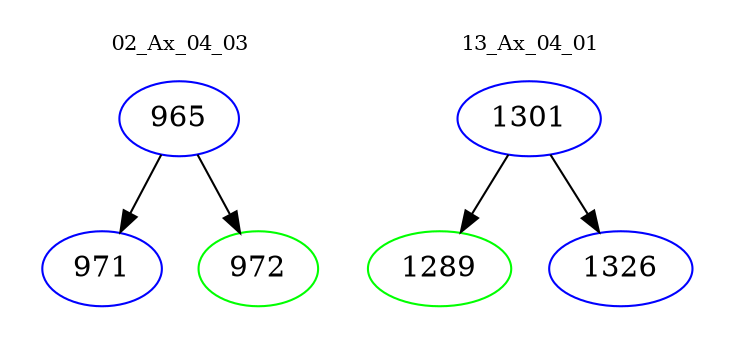 digraph{
subgraph cluster_0 {
color = white
label = "02_Ax_04_03";
fontsize=10;
T0_965 [label="965", color="blue"]
T0_965 -> T0_971 [color="black"]
T0_971 [label="971", color="blue"]
T0_965 -> T0_972 [color="black"]
T0_972 [label="972", color="green"]
}
subgraph cluster_1 {
color = white
label = "13_Ax_04_01";
fontsize=10;
T1_1301 [label="1301", color="blue"]
T1_1301 -> T1_1289 [color="black"]
T1_1289 [label="1289", color="green"]
T1_1301 -> T1_1326 [color="black"]
T1_1326 [label="1326", color="blue"]
}
}
